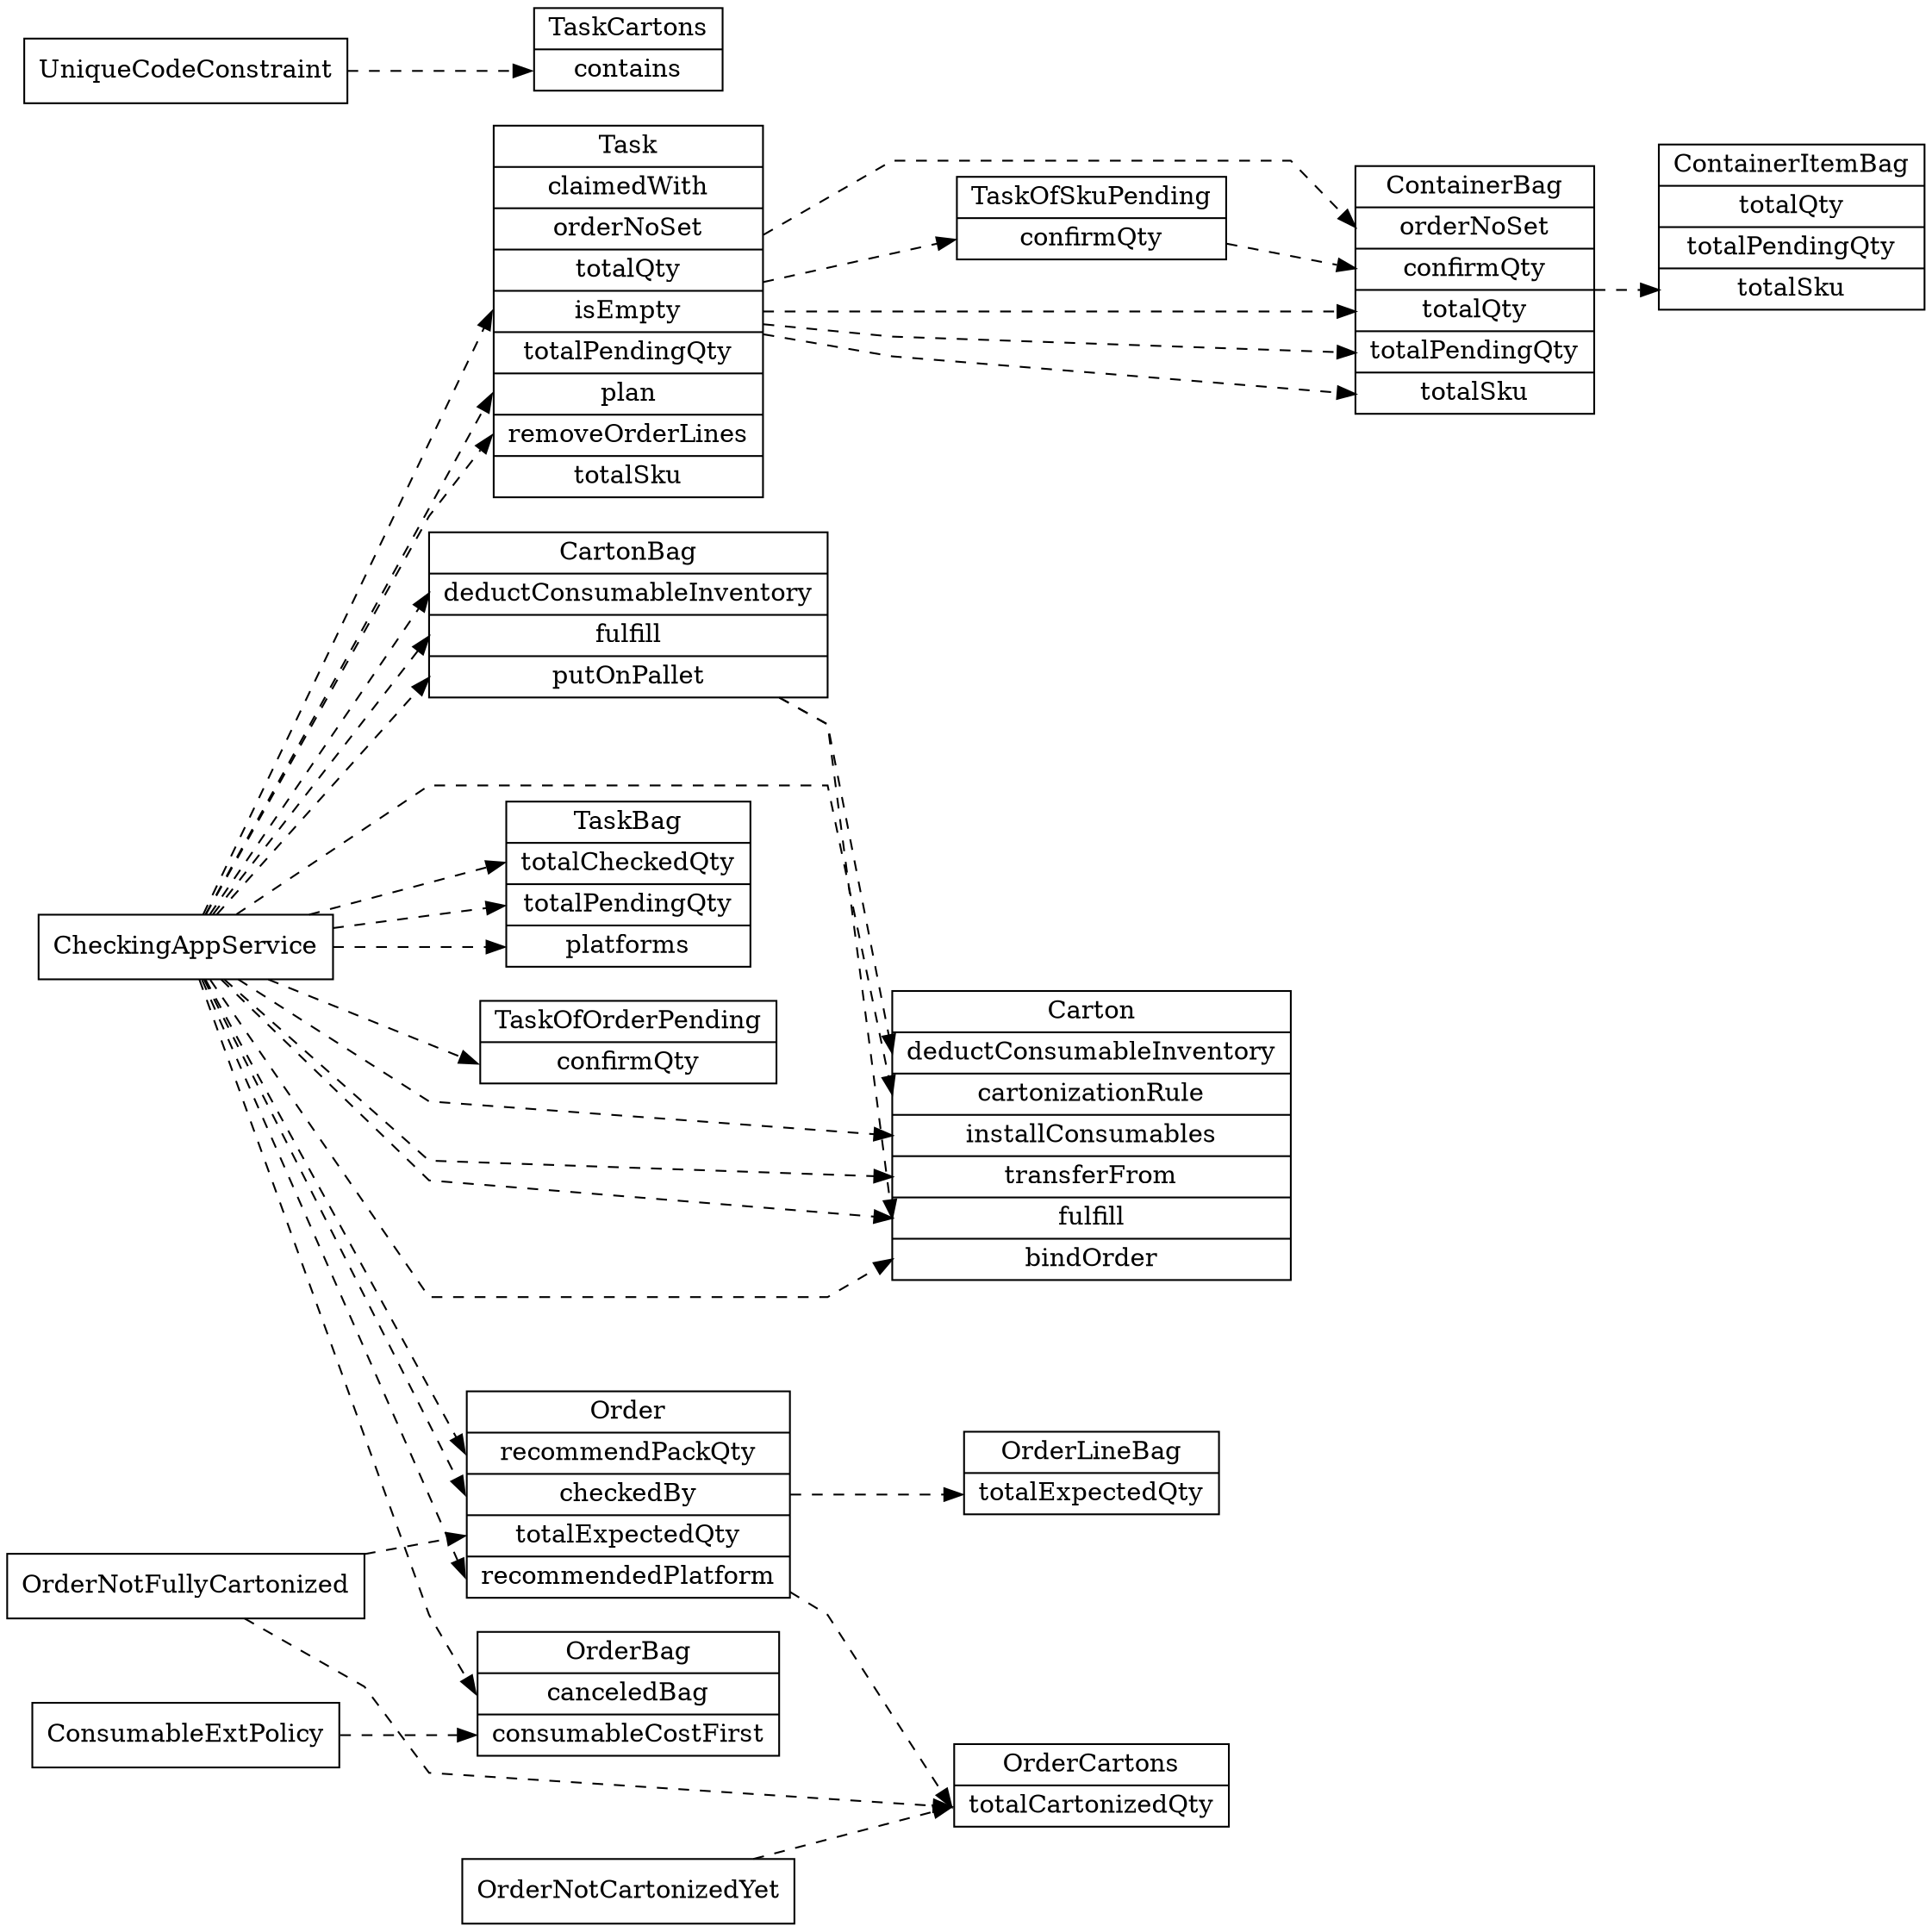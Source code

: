digraph G {
   labelloc = "t";
   rankdir=LR;
   splines = polyline;
   node [shape=record];
   edge [style = dashed, fontsize=10];

   Carton [label="<Carton> Carton|<deductConsumableInventory> deductConsumableInventory|<cartonizationRule> cartonizationRule|<installConsumables> installConsumables|<transferFrom> transferFrom|<fulfill> fulfill|<bindOrder> bindOrder"];
   CartonBag [label="<CartonBag> CartonBag|<deductConsumableInventory> deductConsumableInventory|<fulfill> fulfill|<putOnPallet> putOnPallet"];
   ContainerBag [label="<ContainerBag> ContainerBag|<orderNoSet> orderNoSet|<confirmQty> confirmQty|<totalQty> totalQty|<totalPendingQty> totalPendingQty|<totalSku> totalSku"];
   ContainerItemBag [label="<ContainerItemBag> ContainerItemBag|<totalQty> totalQty|<totalPendingQty> totalPendingQty|<totalSku> totalSku"];
   Order [label="<Order> Order|<recommendPackQty> recommendPackQty|<checkedBy> checkedBy|<totalExpectedQty> totalExpectedQty|<recommendedPlatform> recommendedPlatform"];
   OrderBag [label="<OrderBag> OrderBag|<canceledBag> canceledBag|<consumableCostFirst> consumableCostFirst"];
   OrderCartons [label="<OrderCartons> OrderCartons|<totalCartonizedQty> totalCartonizedQty"];
   OrderLineBag [label="<OrderLineBag> OrderLineBag|<totalExpectedQty> totalExpectedQty"];
   Task [label="<Task> Task|<claimedWith> claimedWith|<orderNoSet> orderNoSet|<totalQty> totalQty|<isEmpty> isEmpty|<totalPendingQty> totalPendingQty|<plan> plan|<removeOrderLines> removeOrderLines|<totalSku> totalSku"];
   TaskBag [label="<TaskBag> TaskBag|<totalCheckedQty> totalCheckedQty|<totalPendingQty> totalPendingQty|<platforms> platforms"];
   TaskCartons [label="<TaskCartons> TaskCartons|<contains> contains"];
   TaskOfOrderPending [label="<TaskOfOrderPending> TaskOfOrderPending|<confirmQty> confirmQty"];
   TaskOfSkuPending [label="<TaskOfSkuPending> TaskOfSkuPending|<confirmQty> confirmQty"];

   CartonBag -> Carton:deductConsumableInventory
   CartonBag -> Carton:fulfill
   CheckingAppService -> TaskOfOrderPending:confirmQty
   CheckingAppService -> CartonBag:fulfill
   CheckingAppService -> CartonBag:putOnPallet
   CheckingAppService -> Order:checkedBy
   CheckingAppService -> CartonBag:deductConsumableInventory
   CheckingAppService -> Carton:cartonizationRule
   CheckingAppService -> Carton:bindOrder
   CheckingAppService -> Carton:transferFrom
   CheckingAppService -> OrderBag:canceledBag
   CheckingAppService -> Order:recommendPackQty
   CheckingAppService -> Carton:installConsumables
   CheckingAppService -> Carton:fulfill
   CheckingAppService -> Order:recommendedPlatform
   CheckingAppService -> TaskBag:platforms
   CheckingAppService -> TaskBag:totalCheckedQty
   CheckingAppService -> TaskBag:totalPendingQty
   CheckingAppService -> Task:removeOrderLines
   CheckingAppService -> Task:isEmpty
   CheckingAppService -> Task:plan
   ConsumableExtPolicy -> OrderBag:consumableCostFirst
   ContainerBag -> ContainerItemBag:totalSku
   OrderNotCartonizedYet -> OrderCartons:totalCartonizedQty
   OrderNotFullyCartonized -> Order:totalExpectedQty
   OrderNotFullyCartonized -> OrderCartons:totalCartonizedQty
   Order -> OrderCartons:totalCartonizedQty
   Order -> OrderLineBag:totalExpectedQty
   TaskOfSkuPending -> ContainerBag:confirmQty
   Task -> TaskOfSkuPending:confirmQty
   Task -> ContainerBag:orderNoSet
   Task -> ContainerBag:totalPendingQty
   Task -> ContainerBag:totalQty
   Task -> ContainerBag:totalSku
   UniqueCodeConstraint -> TaskCartons:contains
}